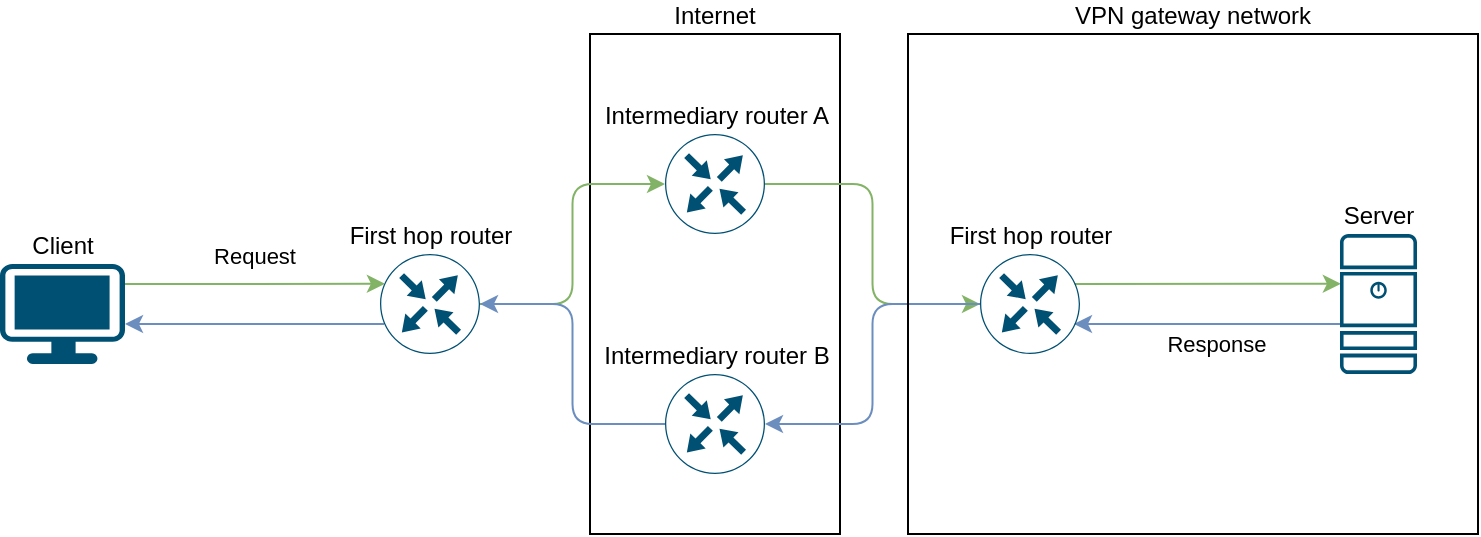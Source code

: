 <mxfile>
    <diagram name="Page-1" id="aRkRuxBFELAMFq911tWw">
        <mxGraphModel dx="1308" dy="786" grid="1" gridSize="10" guides="1" tooltips="1" connect="1" arrows="1" fold="1" page="1" pageScale="1" pageWidth="850" pageHeight="1100" math="0" shadow="0">
            <root>
                <mxCell id="0"/>
                <mxCell id="1" parent="0"/>
                <mxCell id="41" style="rounded=0;orthogonalLoop=1;jettySize=auto;html=1;exitX=0.946;exitY=0.299;exitDx=0;exitDy=0;exitPerimeter=0;entryX=0.011;entryY=0.356;entryDx=0;entryDy=0;entryPerimeter=0;fillColor=#dae8fc;strokeColor=#6c8ebf;flowAnimation=0;shadow=0;elbow=vertical;startArrow=classic;startFill=1;endArrow=none;endFill=0;" parent="1" edge="1">
                    <mxGeometry relative="1" as="geometry">
                        <mxPoint x="593" y="570" as="sourcePoint"/>
                        <mxPoint x="726" y="570" as="targetPoint"/>
                    </mxGeometry>
                </mxCell>
                <mxCell id="42" value="&lt;span style=&quot;color: rgb(0, 0, 0);&quot;&gt;Response&lt;/span&gt;" style="edgeLabel;html=1;align=center;verticalAlign=middle;resizable=0;points=[];labelBackgroundColor=none;" parent="41" vertex="1" connectable="0">
                    <mxGeometry x="0.064" relative="1" as="geometry">
                        <mxPoint y="10" as="offset"/>
                    </mxGeometry>
                </mxCell>
                <mxCell id="36" style="rounded=0;orthogonalLoop=1;jettySize=auto;html=1;exitX=0.946;exitY=0.299;exitDx=0;exitDy=0;exitPerimeter=0;entryX=0.011;entryY=0.356;entryDx=0;entryDy=0;entryPerimeter=0;fillColor=#d5e8d4;strokeColor=#82b366;flowAnimation=0;shadow=0;elbow=vertical;" parent="1" source="31" target="35" edge="1">
                    <mxGeometry relative="1" as="geometry">
                        <mxPoint x="596" y="560" as="sourcePoint"/>
                        <mxPoint x="723" y="560" as="targetPoint"/>
                    </mxGeometry>
                </mxCell>
                <mxCell id="29" value="Internet" style="rounded=0;whiteSpace=wrap;html=1;fillColor=none;verticalAlign=bottom;labelPosition=center;verticalLabelPosition=top;align=center;" parent="1" vertex="1">
                    <mxGeometry x="351" y="425" width="125" height="250" as="geometry"/>
                </mxCell>
                <mxCell id="39" style="edgeStyle=orthogonalEdgeStyle;html=1;exitX=1;exitY=0.5;exitDx=0;exitDy=0;exitPerimeter=0;entryX=0;entryY=0.5;entryDx=0;entryDy=0;entryPerimeter=0;fillColor=#d5e8d4;strokeColor=#82b366;" parent="1" source="ql4odA1ZGQbVucotu5OM-2" target="27" edge="1">
                    <mxGeometry relative="1" as="geometry">
                        <mxPoint x="326" y="550" as="targetPoint"/>
                    </mxGeometry>
                </mxCell>
                <mxCell id="ql4odA1ZGQbVucotu5OM-2" value="First hop router" style="sketch=0;points=[[0.5,0,0],[1,0.5,0],[0.5,1,0],[0,0.5,0],[0.145,0.145,0],[0.856,0.145,0],[0.855,0.856,0],[0.145,0.855,0]];verticalLabelPosition=top;html=1;verticalAlign=bottom;aspect=fixed;align=center;pointerEvents=1;shape=mxgraph.cisco19.rect;prIcon=router;fillColor=none;strokeColor=#005073;labelPosition=center;" parent="1" vertex="1">
                    <mxGeometry x="246" y="535" width="50" height="50" as="geometry"/>
                </mxCell>
                <mxCell id="ql4odA1ZGQbVucotu5OM-8" style="rounded=0;orthogonalLoop=1;jettySize=auto;html=1;exitX=1;exitY=0.4;exitDx=0;exitDy=0;exitPerimeter=0;fillColor=#d5e8d4;strokeColor=#82b366;entryX=0.049;entryY=0.298;entryDx=0;entryDy=0;entryPerimeter=0;" parent="1" target="ql4odA1ZGQbVucotu5OM-2" edge="1">
                    <mxGeometry relative="1" as="geometry">
                        <mxPoint x="118.5" y="550" as="sourcePoint"/>
                        <mxPoint x="236" y="550" as="targetPoint"/>
                    </mxGeometry>
                </mxCell>
                <mxCell id="17" value="Request" style="edgeLabel;html=1;align=center;verticalAlign=middle;resizable=0;points=[];labelBackgroundColor=none;" parent="ql4odA1ZGQbVucotu5OM-8" vertex="1" connectable="0">
                    <mxGeometry x="-0.081" y="-1" relative="1" as="geometry">
                        <mxPoint x="5" y="-15" as="offset"/>
                    </mxGeometry>
                </mxCell>
                <mxCell id="ql4odA1ZGQbVucotu5OM-11" value="Client" style="points=[[0.03,0.03,0],[0.5,0,0],[0.97,0.03,0],[1,0.4,0],[0.97,0.745,0],[0.5,1,0],[0.03,0.745,0],[0,0.4,0]];verticalLabelPosition=top;sketch=0;html=1;verticalAlign=bottom;aspect=fixed;align=center;pointerEvents=1;shape=mxgraph.cisco19.workstation;fillColor=#005073;strokeColor=none;labelPosition=center;" parent="1" vertex="1">
                    <mxGeometry x="56" y="540" width="62.5" height="50" as="geometry"/>
                </mxCell>
                <mxCell id="26" value="&lt;font&gt;Intermediary router B&lt;/font&gt;" style="sketch=0;points=[[0.5,0,0],[1,0.5,0],[0.5,1,0],[0,0.5,0],[0.145,0.145,0],[0.856,0.145,0],[0.855,0.856,0],[0.145,0.855,0]];verticalLabelPosition=top;html=1;verticalAlign=bottom;aspect=fixed;align=center;pointerEvents=1;shape=mxgraph.cisco19.rect;prIcon=router;fillColor=none;strokeColor=#005073;labelPosition=center;" parent="1" vertex="1">
                    <mxGeometry x="388.5" y="595" width="50" height="50" as="geometry"/>
                </mxCell>
                <mxCell id="27" value="Intermediary router A" style="sketch=0;points=[[0.5,0,0],[1,0.5,0],[0.5,1,0],[0,0.5,0],[0.145,0.145,0],[0.856,0.145,0],[0.855,0.856,0],[0.145,0.855,0]];verticalLabelPosition=top;html=1;verticalAlign=bottom;aspect=fixed;align=center;pointerEvents=1;shape=mxgraph.cisco19.rect;prIcon=router;fillColor=none;strokeColor=#005073;labelPosition=center;" parent="1" vertex="1">
                    <mxGeometry x="388.5" y="475" width="50" height="50" as="geometry"/>
                </mxCell>
                <mxCell id="31" value="First hop router" style="sketch=0;points=[[0.5,0,0],[1,0.5,0],[0.5,1,0],[0,0.5,0],[0.145,0.145,0],[0.856,0.145,0],[0.855,0.856,0],[0.145,0.855,0]];verticalLabelPosition=top;html=1;verticalAlign=bottom;aspect=fixed;align=center;pointerEvents=1;shape=mxgraph.cisco19.rect;prIcon=router;fillColor=none;strokeColor=#005073;labelPosition=center;" parent="1" vertex="1">
                    <mxGeometry x="546" y="535" width="50" height="50" as="geometry"/>
                </mxCell>
                <mxCell id="35" value="Server" style="sketch=0;points=[[0.015,0.015,0],[0.985,0.015,0],[0.985,0.985,0],[0.015,0.985,0],[0.25,0,0],[0.5,0,0],[0.75,0,0],[1,0.25,0],[1,0.5,0],[1,0.75,0],[0.75,1,0],[0.5,1,0],[0.25,1,0],[0,0.75,0],[0,0.5,0],[0,0.25,0]];verticalLabelPosition=top;html=1;verticalAlign=bottom;aspect=fixed;align=center;pointerEvents=1;shape=mxgraph.cisco19.server;fillColor=#005073;strokeColor=none;labelPosition=center;" parent="1" vertex="1">
                    <mxGeometry x="726" y="525" width="38.5" height="70" as="geometry"/>
                </mxCell>
                <mxCell id="40" style="edgeStyle=orthogonalEdgeStyle;html=1;exitX=1;exitY=0.5;exitDx=0;exitDy=0;exitPerimeter=0;entryX=0;entryY=0.5;entryDx=0;entryDy=0;entryPerimeter=0;fillColor=#d5e8d4;strokeColor=#82b366;" parent="1" source="27" target="31" edge="1">
                    <mxGeometry relative="1" as="geometry"/>
                </mxCell>
                <mxCell id="43" style="edgeStyle=orthogonalEdgeStyle;html=1;exitX=0;exitY=0.5;exitDx=0;exitDy=0;exitPerimeter=0;entryX=1;entryY=0.5;entryDx=0;entryDy=0;entryPerimeter=0;fillColor=#dae8fc;strokeColor=#6c8ebf;" parent="1" source="31" target="26" edge="1">
                    <mxGeometry relative="1" as="geometry"/>
                </mxCell>
                <mxCell id="44" style="edgeStyle=orthogonalEdgeStyle;html=1;exitX=0;exitY=0.5;exitDx=0;exitDy=0;exitPerimeter=0;entryX=1;entryY=0.5;entryDx=0;entryDy=0;entryPerimeter=0;fillColor=#dae8fc;strokeColor=#6c8ebf;" parent="1" source="26" target="ql4odA1ZGQbVucotu5OM-2" edge="1">
                    <mxGeometry relative="1" as="geometry"/>
                </mxCell>
                <mxCell id="45" style="rounded=0;orthogonalLoop=1;jettySize=auto;html=1;exitX=1;exitY=0.4;exitDx=0;exitDy=0;exitPerimeter=0;fillColor=#dae8fc;strokeColor=#6c8ebf;entryX=0.049;entryY=0.298;entryDx=0;entryDy=0;entryPerimeter=0;startArrow=classic;startFill=1;endArrow=none;endFill=0;" parent="1" edge="1">
                    <mxGeometry relative="1" as="geometry">
                        <mxPoint x="118.5" y="570" as="sourcePoint"/>
                        <mxPoint x="248" y="570" as="targetPoint"/>
                    </mxGeometry>
                </mxCell>
                <mxCell id="46" value="VPN gateway network" style="rounded=0;whiteSpace=wrap;html=1;fillColor=none;verticalAlign=bottom;labelPosition=center;verticalLabelPosition=top;align=center;" parent="1" vertex="1">
                    <mxGeometry x="510" y="425" width="285" height="250" as="geometry"/>
                </mxCell>
            </root>
        </mxGraphModel>
    </diagram>
</mxfile>